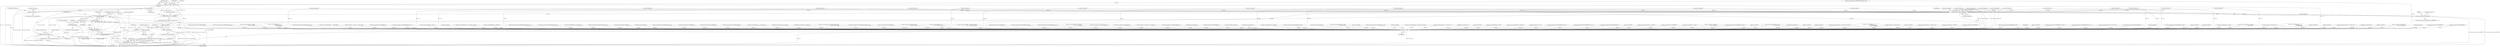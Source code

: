 digraph "0_samba_530d50a1abdcdf4d1775652d4c456c1274d83d8d@API" {
"1001058" [label="(Call,strlen(r->dn))"];
"1001053" [label="(Call,asn1_write(data, r->dn, strlen(r->dn)))"];
"1001052" [label="(Call,!asn1_write(data, r->dn, strlen(r->dn)))"];
"1001065" [label="(Call,asn1_pop_tag(data))"];
"1001064" [label="(Call,!asn1_pop_tag(data))"];
"1001590" [label="(Call,asn1_push_tag(data, ASN1_CONTEXT(0)))"];
"1001589" [label="(Call,!asn1_push_tag(data, ASN1_CONTEXT(0)))"];
"1001611" [label="(Call,ldap_encode_control(mem_ctx, data,\n\t\t\t\t\t\t msg->controls[i]))"];
"1001599" [label="(Call,msg->controls[i] != NULL)"];
"1001610" [label="(Call,!ldap_encode_control(mem_ctx, data,\n\t\t\t\t\t\t msg->controls[i]))"];
"1001635" [label="(Call,asn1_pop_tag(data))"];
"1001634" [label="(Call,!asn1_pop_tag(data))"];
"1001640" [label="(Call,asn1_pop_tag(data))"];
"1001639" [label="(Call,!asn1_pop_tag(data))"];
"1001654" [label="(Call,asn1_free(data))"];
"1001659" [label="(Call,asn1_free(data))"];
"1001646" [label="(Call,data_blob_talloc(mem_ctx, data->data, data->length))"];
"1001643" [label="(Call,*result = data_blob_talloc(mem_ctx, data->data, data->length))"];
"1000506" [label="(Call,asn1_push_tag(data, ASN1_APPLICATION(msg->type)))"];
"1001662" [label="(Identifier,false)"];
"1001654" [label="(Call,asn1_free(data))"];
"1000484" [label="(Call,asn1_pop_tag(data))"];
"1000309" [label="(Call,asn1_push_tag(data, ASN1_APPLICATION(msg->type)))"];
"1000871" [label="(Call,asn1_push_tag(data, ASN1_APPLICATION(msg->type)))"];
"1001123" [label="(Call,asn1_write_OctetString(data, r->dn, strlen(r->dn)))"];
"1001452" [label="(Call,asn1_push_tag(data, ASN1_CONTEXT_SIMPLE(1)))"];
"1001216" [label="(Call,asn1_pop_tag(data))"];
"1001442" [label="(Call,asn1_pop_tag(data))"];
"1001642" [label="(ControlStructure,goto err;)"];
"1001641" [label="(Identifier,data)"];
"1000292" [label="(Call,asn1_pop_tag(data))"];
"1000362" [label="(Call,asn1_pop_tag(data))"];
"1000839" [label="(Call,asn1_push_tag(data, ASN1_APPLICATION(msg->type)))"];
"1001538" [label="(Call,asn1_pop_tag(data))"];
"1001288" [label="(Call,asn1_pop_tag(data))"];
"1001575" [label="(Call,asn1_pop_tag(data))"];
"1000416" [label="(Call,asn1_write_Integer(data, r->sizelimit))"];
"1001273" [label="(Call,asn1_write_OctetString(data, r->value.data,\n                                      r->value.length))"];
"1001589" [label="(Call,!asn1_push_tag(data, ASN1_CONTEXT(0)))"];
"1000218" [label="(Call,asn1_pop_tag(data))"];
"1001639" [label="(Call,!asn1_pop_tag(data))"];
"1001526" [label="(Call,asn1_write(data, r->oid, strlen(r->oid)))"];
"1001597" [label="(Identifier,i)"];
"1000593" [label="(Call,asn1_write_OctetString(data,\n                                                       attr->values[j].data,\n                                                      attr->values[j].length))"];
"1001622" [label="(Literal,0)"];
"1001474" [label="(Call,asn1_pop_tag(data))"];
"1000489" [label="(Call,asn1_pop_tag(data))"];
"1000802" [label="(Call,asn1_pop_tag(data))"];
"1001242" [label="(Call,asn1_write_OctetString(data, r->dn, strlen(r->dn)))"];
"1001634" [label="(Call,!asn1_pop_tag(data))"];
"1001091" [label="(Call,ldap_encode_response(data, r))"];
"1001645" [label="(Identifier,result)"];
"1001655" [label="(Identifier,data)"];
"1001607" [label="(Identifier,i)"];
"1000617" [label="(Call,asn1_pop_tag(data))"];
"1001610" [label="(Call,!ldap_encode_control(mem_ctx, data,\n\t\t\t\t\t\t msg->controls[i]))"];
"1000202" [label="(Call,asn1_write(data, r->creds.password,\n                                  strlen(r->creds.password)))"];
"1000854" [label="(Call,asn1_pop_tag(data))"];
"1000985" [label="(Call,asn1_pop_tag(data))"];
"1000122" [label="(Call,asn1_push_tag(data, ASN1_SEQUENCE(0)))"];
"1000527" [label="(Call,asn1_push_tag(data, ASN1_SEQUENCE(0)))"];
"1001423" [label="(Call,asn1_push_tag(data, ASN1_CONTEXT_SIMPLE(0)))"];
"1001582" [label="(Call,msg->controls != NULL)"];
"1001414" [label="(Call,asn1_push_tag(data, ASN1_APPLICATION(msg->type)))"];
"1001590" [label="(Call,asn1_push_tag(data, ASN1_CONTEXT(0)))"];
"1001646" [label="(Call,data_blob_talloc(mem_ctx, data->data, data->length))"];
"1001261" [label="(Call,asn1_write_OctetString(data, r->attribute,\n                                      strlen(r->attribute)))"];
"1001587" [label="(Block,)"];
"1001599" [label="(Call,msg->controls[i] != NULL)"];
"1001594" [label="(ControlStructure,goto err;)"];
"1000961" [label="(Call,asn1_write_OctetString(data,\n                                                       attrib->values[j].data,\n                                                      attrib->values[j].length))"];
"1001479" [label="(Call,asn1_pop_tag(data))"];
"1000676" [label="(Call,asn1_push_tag(data, ASN1_APPLICATION(msg->type)))"];
"1000334" [label="(Call,asn1_write_ContextSimple(data, 7, r->SASL.secblob))"];
"1001555" [label="(Call,asn1_write(data, r->value->data, r->value->length))"];
"1000449" [label="(Call,asn1_push_tag(data, ASN1_SEQUENCE(0)))"];
"1001651" [label="(Call,data->length)"];
"1001310" [label="(Call,asn1_push_tag(data, ASN1_APPLICATION(msg->type)))"];
"1001097" [label="(Call,asn1_pop_tag(data))"];
"1001058" [label="(Call,strlen(r->dn))"];
"1001592" [label="(Call,ASN1_CONTEXT(0))"];
"1001648" [label="(Call,data->data)"];
"1000400" [label="(Call,asn1_write_enumerated(data, r->scope))"];
"1001044" [label="(Call,asn1_push_tag(data, ASN1_APPLICATION_SIMPLE(msg->type)))"];
"1000817" [label="(Call,asn1_pop_tag(data))"];
"1001067" [label="(ControlStructure,goto err;)"];
"1001051" [label="(ControlStructure,if (!asn1_write(data, r->dn, strlen(r->dn))))"];
"1001135" [label="(Call,asn1_write_OctetString(data, r->newrdn, strlen(r->newrdn)))"];
"1001147" [label="(Call,asn1_write_BOOLEAN(data, r->deleteolddn))"];
"1000111" [label="(Call,asn1_init(mem_ctx))"];
"1000995" [label="(Call,asn1_pop_tag(data))"];
"1001342" [label="(Call,asn1_push_tag(data, ASN1_APPLICATION_SIMPLE(msg->type)))"];
"1001027" [label="(Call,asn1_pop_tag(data))"];
"1001052" [label="(Call,!asn1_write(data, r->dn, strlen(r->dn)))"];
"1001082" [label="(Call,asn1_push_tag(data, ASN1_APPLICATION(msg->type)))"];
"1000432" [label="(Call,asn1_write_BOOLEAN(data, r->attributesonly))"];
"1001184" [label="(Call,asn1_pop_tag(data))"];
"1001644" [label="(Call,*result)"];
"1001012" [label="(Call,asn1_push_tag(data, ASN1_APPLICATION(msg->type)))"];
"1001054" [label="(Identifier,data)"];
"1000225" [label="(Call,asn1_push_tag(data, ASN1_CONTEXT(3)))"];
"1001053" [label="(Call,asn1_write(data, r->dn, strlen(r->dn)))"];
"1001319" [label="(Call,ldap_encode_response(data, r))"];
"1001233" [label="(Call,asn1_push_tag(data, ASN1_APPLICATION(msg->type)))"];
"1000627" [label="(Call,asn1_pop_tag(data))"];
"1000892" [label="(Call,asn1_push_tag(data, ASN1_SEQUENCE(0)))"];
"1001605" [label="(Identifier,NULL)"];
"1000555" [label="(Call,asn1_push_tag(data, ASN1_SEQUENCE(0)))"];
"1001160" [label="(Call,asn1_push_tag(data, ASN1_CONTEXT_SIMPLE(0)))"];
"1000515" [label="(Call,asn1_write_OctetString(data, r->dn, strlen(r->dn)))"];
"1001505" [label="(Call,ldap_encode_response(data, &r->response))"];
"1000318" [label="(Call,ldap_encode_response(data, &r->response))"];
"1001609" [label="(ControlStructure,if (!ldap_encode_control(mem_ctx, data,\n\t\t\t\t\t\t msg->controls[i])))"];
"1000261" [label="(Call,asn1_write_OctetString(data, r->creds.SASL.secblob->data,\n                                                      r->creds.SASL.secblob->length))"];
"1000353" [label="(Call,asn1_push_tag(data, ASN1_APPLICATION_SIMPLE(msg->type)))"];
"1000574" [label="(Call,asn1_push_tag(data, ASN1_SEQUENCE(1)))"];
"1000927" [label="(Call,asn1_write_OctetString(data, attrib->name,\n                                              strlen(attrib->name)))"];
"1000170" [label="(Call,asn1_write_OctetString(data, r->dn,\n                                      (r->dn != NULL) ? strlen(r->dn) : 0))"];
"1000284" [label="(Call,asn1_pop_tag(data))"];
"1000232" [label="(Call,asn1_write_OctetString(data, r->creds.SASL.mechanism,\n                                              strlen(r->creds.SASL.mechanism)))"];
"1001325" [label="(Call,asn1_pop_tag(data))"];
"1000822" [label="(Call,asn1_pop_tag(data))"];
"1000920" [label="(Call,asn1_push_tag(data, ASN1_SEQUENCE(0)))"];
"1000379" [label="(Call,asn1_push_tag(data, ASN1_APPLICATION(msg->type)))"];
"1000644" [label="(Call,asn1_push_tag(data, ASN1_APPLICATION(msg->type)))"];
"1000468" [label="(Call,asn1_write_OctetString(data, r->attributes[i],\n                                              strlen(r->attributes[i])))"];
"1000195" [label="(Call,asn1_push_tag(data, ASN1_CONTEXT_SIMPLE(0)))"];
"1001600" [label="(Call,msg->controls[i])"];
"1001254" [label="(Call,asn1_push_tag(data, ASN1_SEQUENCE(0)))"];
"1001459" [label="(Call,asn1_write(data, r->value->data, r->value->length))"];
"1001548" [label="(Call,asn1_push_tag(data, ASN1_CONTEXT_SIMPLE(11)))"];
"1001055" [label="(Call,r->dn)"];
"1001021" [label="(Call,ldap_encode_response(data, r))"];
"1000746" [label="(Call,asn1_push_tag(data, ASN1_SEQUENCE(0)))"];
"1000939" [label="(Call,asn1_push_tag(data, ASN1_SET))"];
"1000848" [label="(Call,ldap_encode_response(data, r))"];
"1001640" [label="(Call,asn1_pop_tag(data))"];
"1000659" [label="(Call,asn1_pop_tag(data))"];
"1001638" [label="(ControlStructure,if (!asn1_pop_tag(data)))"];
"1000129" [label="(Call,asn1_write_Integer(data, msg->messageid))"];
"1001588" [label="(ControlStructure,if (!asn1_push_tag(data, ASN1_CONTEXT(0))))"];
"1001201" [label="(Call,asn1_push_tag(data, ASN1_APPLICATION(msg->type)))"];
"1001293" [label="(Call,asn1_pop_tag(data))"];
"1000765" [label="(Call,asn1_push_tag(data, ASN1_SET))"];
"1000753" [label="(Call,asn1_write_OctetString(data, attrib->name,\n                                              strlen(attrib->name)))"];
"1001696" [label="(MethodReturn,_PUBLIC_ bool)"];
"1001595" [label="(ControlStructure,for (i = 0; msg->controls[i] != NULL; i++))"];
"1001570" [label="(Call,asn1_pop_tag(data))"];
"1000153" [label="(Call,asn1_push_tag(data, ASN1_APPLICATION(msg->type)))"];
"1001359" [label="(Call,asn1_pop_tag(data))"];
"1000980" [label="(Call,asn1_pop_tag(data))"];
"1001065" [label="(Call,asn1_pop_tag(data))"];
"1000388" [label="(Call,asn1_write_OctetString(data, r->basedn, strlen(r->basedn)))"];
"1000685" [label="(Call,asn1_write_OctetString(data, r->dn, strlen(r->dn)))"];
"1001063" [label="(ControlStructure,if (!asn1_pop_tag(data)))"];
"1001210" [label="(Call,ldap_encode_response(data, r))"];
"1001179" [label="(Call,asn1_pop_tag(data))"];
"1000408" [label="(Call,asn1_write_enumerated(data, r->deref))"];
"1000734" [label="(Call,asn1_write_enumerated(data, r->mods[i].type))"];
"1001611" [label="(Call,ldap_encode_control(mem_ctx, data,\n\t\t\t\t\t\t msg->controls[i]))"];
"1000440" [label="(Call,ldap_push_filter(data, r->tree))"];
"1000345" [label="(Call,asn1_pop_tag(data))"];
"1001637" [label="(ControlStructure,goto err;)"];
"1001066" [label="(Identifier,data)"];
"1001496" [label="(Call,asn1_push_tag(data, ASN1_APPLICATION(msg->type)))"];
"1001612" [label="(Identifier,mem_ctx)"];
"1001062" [label="(ControlStructure,goto err;)"];
"1001636" [label="(Identifier,data)"];
"1001068" [label="(ControlStructure,break;)"];
"1001591" [label="(Identifier,data)"];
"1001059" [label="(Call,r->dn)"];
"1001376" [label="(Call,asn1_push_tag(data, ASN1_APPLICATION(msg->type)))"];
"1001519" [label="(Call,asn1_push_tag(data, ASN1_CONTEXT_SIMPLE(10)))"];
"1000612" [label="(Call,asn1_pop_tag(data))"];
"1001351" [label="(Call,asn1_write_implicit_Integer(data, r->messageid))"];
"1000727" [label="(Call,asn1_push_tag(data, ASN1_SEQUENCE(0)))"];
"1000162" [label="(Call,asn1_write_Integer(data, r->version))"];
"1001064" [label="(Call,!asn1_pop_tag(data))"];
"1001657" [label="(Identifier,true)"];
"1001167" [label="(Call,asn1_write(data, r->newsuperior,\n                                  strlen(r->newsuperior)))"];
"1001114" [label="(Call,asn1_push_tag(data, ASN1_APPLICATION(msg->type)))"];
"1001660" [label="(Identifier,data)"];
"1000990" [label="(Call,asn1_pop_tag(data))"];
"1000562" [label="(Call,asn1_write_OctetString(data, attr->name,\n                                              strlen(attr->name)))"];
"1001614" [label="(Call,msg->controls[i])"];
"1001633" [label="(ControlStructure,if (!asn1_pop_tag(data)))"];
"1000653" [label="(Call,ldap_encode_response(data, r))"];
"1001613" [label="(Identifier,data)"];
"1000807" [label="(Call,asn1_pop_tag(data))"];
"1000812" [label="(Call,asn1_pop_tag(data))"];
"1001397" [label="(Call,asn1_pop_tag(data))"];
"1001385" [label="(Call,asn1_write_OctetString(data, r->referral, strlen(r->referral)))"];
"1000783" [label="(Call,asn1_write_OctetString(data,\n                                                       attrib->values[j].data,\n                                                      attrib->values[j].length))"];
"1000106" [label="(MethodParameterIn,TALLOC_CTX *mem_ctx)"];
"1001430" [label="(Call,asn1_write(data, r->oid, strlen(r->oid)))"];
"1001635" [label="(Call,asn1_pop_tag(data))"];
"1000622" [label="(Call,asn1_pop_tag(data))"];
"1000880" [label="(Call,asn1_write_OctetString(data, r->dn, strlen(r->dn)))"];
"1001659" [label="(Call,asn1_free(data))"];
"1000424" [label="(Call,asn1_write_Integer(data, r->timelimit))"];
"1001643" [label="(Call,*result = data_blob_talloc(mem_ctx, data->data, data->length))"];
"1001647" [label="(Identifier,mem_ctx)"];
"1000697" [label="(Call,asn1_push_tag(data, ASN1_SEQUENCE(0)))"];
"1001058" -> "1001053"  [label="AST: "];
"1001058" -> "1001059"  [label="CFG: "];
"1001059" -> "1001058"  [label="AST: "];
"1001053" -> "1001058"  [label="CFG: "];
"1001058" -> "1001053"  [label="DDG: r->dn"];
"1001053" -> "1001052"  [label="AST: "];
"1001054" -> "1001053"  [label="AST: "];
"1001055" -> "1001053"  [label="AST: "];
"1001052" -> "1001053"  [label="CFG: "];
"1001053" -> "1001696"  [label="DDG: r->dn"];
"1001053" -> "1001696"  [label="DDG: strlen(r->dn)"];
"1001053" -> "1001052"  [label="DDG: data"];
"1001053" -> "1001052"  [label="DDG: r->dn"];
"1001053" -> "1001052"  [label="DDG: strlen(r->dn)"];
"1001044" -> "1001053"  [label="DDG: data"];
"1001053" -> "1001065"  [label="DDG: data"];
"1001053" -> "1001659"  [label="DDG: data"];
"1001052" -> "1001051"  [label="AST: "];
"1001062" -> "1001052"  [label="CFG: "];
"1001066" -> "1001052"  [label="CFG: "];
"1001052" -> "1001696"  [label="DDG: !asn1_write(data, r->dn, strlen(r->dn))"];
"1001052" -> "1001696"  [label="DDG: asn1_write(data, r->dn, strlen(r->dn))"];
"1001065" -> "1001064"  [label="AST: "];
"1001065" -> "1001066"  [label="CFG: "];
"1001066" -> "1001065"  [label="AST: "];
"1001064" -> "1001065"  [label="CFG: "];
"1001065" -> "1001696"  [label="DDG: data"];
"1001065" -> "1001064"  [label="DDG: data"];
"1001065" -> "1001590"  [label="DDG: data"];
"1001065" -> "1001659"  [label="DDG: data"];
"1001064" -> "1001063"  [label="AST: "];
"1001067" -> "1001064"  [label="CFG: "];
"1001068" -> "1001064"  [label="CFG: "];
"1001064" -> "1001696"  [label="DDG: !asn1_pop_tag(data)"];
"1001064" -> "1001696"  [label="DDG: asn1_pop_tag(data)"];
"1001590" -> "1001589"  [label="AST: "];
"1001590" -> "1001592"  [label="CFG: "];
"1001591" -> "1001590"  [label="AST: "];
"1001592" -> "1001590"  [label="AST: "];
"1001589" -> "1001590"  [label="CFG: "];
"1001590" -> "1001696"  [label="DDG: ASN1_CONTEXT(0)"];
"1001590" -> "1001589"  [label="DDG: data"];
"1001590" -> "1001589"  [label="DDG: ASN1_CONTEXT(0)"];
"1000995" -> "1001590"  [label="DDG: data"];
"1000284" -> "1001590"  [label="DDG: data"];
"1000292" -> "1001590"  [label="DDG: data"];
"1001325" -> "1001590"  [label="DDG: data"];
"1001097" -> "1001590"  [label="DDG: data"];
"1000822" -> "1001590"  [label="DDG: data"];
"1001359" -> "1001590"  [label="DDG: data"];
"1000854" -> "1001590"  [label="DDG: data"];
"1000489" -> "1001590"  [label="DDG: data"];
"1000345" -> "1001590"  [label="DDG: data"];
"1001216" -> "1001590"  [label="DDG: data"];
"1000362" -> "1001590"  [label="DDG: data"];
"1000659" -> "1001590"  [label="DDG: data"];
"1001184" -> "1001590"  [label="DDG: data"];
"1001479" -> "1001590"  [label="DDG: data"];
"1001027" -> "1001590"  [label="DDG: data"];
"1000218" -> "1001590"  [label="DDG: data"];
"1001575" -> "1001590"  [label="DDG: data"];
"1000627" -> "1001590"  [label="DDG: data"];
"1001293" -> "1001590"  [label="DDG: data"];
"1001397" -> "1001590"  [label="DDG: data"];
"1001592" -> "1001590"  [label="DDG: 0"];
"1001590" -> "1001611"  [label="DDG: data"];
"1001590" -> "1001640"  [label="DDG: data"];
"1001590" -> "1001659"  [label="DDG: data"];
"1001589" -> "1001588"  [label="AST: "];
"1001594" -> "1001589"  [label="CFG: "];
"1001597" -> "1001589"  [label="CFG: "];
"1001589" -> "1001696"  [label="DDG: !asn1_push_tag(data, ASN1_CONTEXT(0))"];
"1001589" -> "1001696"  [label="DDG: asn1_push_tag(data, ASN1_CONTEXT(0))"];
"1001611" -> "1001610"  [label="AST: "];
"1001611" -> "1001614"  [label="CFG: "];
"1001612" -> "1001611"  [label="AST: "];
"1001613" -> "1001611"  [label="AST: "];
"1001614" -> "1001611"  [label="AST: "];
"1001610" -> "1001611"  [label="CFG: "];
"1001611" -> "1001696"  [label="DDG: mem_ctx"];
"1001611" -> "1001696"  [label="DDG: msg->controls[i]"];
"1001611" -> "1001599"  [label="DDG: msg->controls[i]"];
"1001611" -> "1001610"  [label="DDG: mem_ctx"];
"1001611" -> "1001610"  [label="DDG: data"];
"1001611" -> "1001610"  [label="DDG: msg->controls[i]"];
"1000111" -> "1001611"  [label="DDG: mem_ctx"];
"1000106" -> "1001611"  [label="DDG: mem_ctx"];
"1001635" -> "1001611"  [label="DDG: data"];
"1001599" -> "1001611"  [label="DDG: msg->controls[i]"];
"1001611" -> "1001635"  [label="DDG: data"];
"1001611" -> "1001646"  [label="DDG: mem_ctx"];
"1001611" -> "1001659"  [label="DDG: data"];
"1001599" -> "1001595"  [label="AST: "];
"1001599" -> "1001605"  [label="CFG: "];
"1001600" -> "1001599"  [label="AST: "];
"1001605" -> "1001599"  [label="AST: "];
"1001612" -> "1001599"  [label="CFG: "];
"1001641" -> "1001599"  [label="CFG: "];
"1001599" -> "1001696"  [label="DDG: msg->controls[i]"];
"1001599" -> "1001696"  [label="DDG: NULL"];
"1001599" -> "1001696"  [label="DDG: msg->controls[i] != NULL"];
"1001582" -> "1001599"  [label="DDG: NULL"];
"1001610" -> "1001609"  [label="AST: "];
"1001622" -> "1001610"  [label="CFG: "];
"1001636" -> "1001610"  [label="CFG: "];
"1001610" -> "1001696"  [label="DDG: !ldap_encode_control(mem_ctx, data,\n\t\t\t\t\t\t msg->controls[i])"];
"1001610" -> "1001696"  [label="DDG: ldap_encode_control(mem_ctx, data,\n\t\t\t\t\t\t msg->controls[i])"];
"1001635" -> "1001634"  [label="AST: "];
"1001635" -> "1001636"  [label="CFG: "];
"1001636" -> "1001635"  [label="AST: "];
"1001634" -> "1001635"  [label="CFG: "];
"1001635" -> "1001634"  [label="DDG: data"];
"1001635" -> "1001640"  [label="DDG: data"];
"1001635" -> "1001659"  [label="DDG: data"];
"1001634" -> "1001633"  [label="AST: "];
"1001637" -> "1001634"  [label="CFG: "];
"1001607" -> "1001634"  [label="CFG: "];
"1001634" -> "1001696"  [label="DDG: !asn1_pop_tag(data)"];
"1001634" -> "1001696"  [label="DDG: asn1_pop_tag(data)"];
"1001640" -> "1001639"  [label="AST: "];
"1001640" -> "1001641"  [label="CFG: "];
"1001641" -> "1001640"  [label="AST: "];
"1001639" -> "1001640"  [label="CFG: "];
"1001640" -> "1001639"  [label="DDG: data"];
"1001640" -> "1001654"  [label="DDG: data"];
"1001640" -> "1001659"  [label="DDG: data"];
"1001639" -> "1001638"  [label="AST: "];
"1001642" -> "1001639"  [label="CFG: "];
"1001645" -> "1001639"  [label="CFG: "];
"1001639" -> "1001696"  [label="DDG: asn1_pop_tag(data)"];
"1001639" -> "1001696"  [label="DDG: !asn1_pop_tag(data)"];
"1001654" -> "1001587"  [label="AST: "];
"1001654" -> "1001655"  [label="CFG: "];
"1001655" -> "1001654"  [label="AST: "];
"1001657" -> "1001654"  [label="CFG: "];
"1001654" -> "1001696"  [label="DDG: asn1_free(data)"];
"1001654" -> "1001696"  [label="DDG: data"];
"1001659" -> "1001587"  [label="AST: "];
"1001659" -> "1001660"  [label="CFG: "];
"1001660" -> "1001659"  [label="AST: "];
"1001662" -> "1001659"  [label="CFG: "];
"1001659" -> "1001696"  [label="DDG: data"];
"1001659" -> "1001696"  [label="DDG: asn1_free(data)"];
"1000765" -> "1001659"  [label="DDG: data"];
"1000362" -> "1001659"  [label="DDG: data"];
"1000574" -> "1001659"  [label="DDG: data"];
"1001376" -> "1001659"  [label="DDG: data"];
"1000309" -> "1001659"  [label="DDG: data"];
"1001474" -> "1001659"  [label="DDG: data"];
"1000129" -> "1001659"  [label="DDG: data"];
"1000753" -> "1001659"  [label="DDG: data"];
"1001496" -> "1001659"  [label="DDG: data"];
"1000995" -> "1001659"  [label="DDG: data"];
"1000848" -> "1001659"  [label="DDG: data"];
"1000880" -> "1001659"  [label="DDG: data"];
"1001459" -> "1001659"  [label="DDG: data"];
"1000622" -> "1001659"  [label="DDG: data"];
"1000807" -> "1001659"  [label="DDG: data"];
"1000284" -> "1001659"  [label="DDG: data"];
"1000562" -> "1001659"  [label="DDG: data"];
"1001044" -> "1001659"  [label="DDG: data"];
"1000734" -> "1001659"  [label="DDG: data"];
"1000892" -> "1001659"  [label="DDG: data"];
"1000676" -> "1001659"  [label="DDG: data"];
"1000388" -> "1001659"  [label="DDG: data"];
"1001123" -> "1001659"  [label="DDG: data"];
"1000659" -> "1001659"  [label="DDG: data"];
"1001519" -> "1001659"  [label="DDG: data"];
"1000232" -> "1001659"  [label="DDG: data"];
"1001184" -> "1001659"  [label="DDG: data"];
"1000802" -> "1001659"  [label="DDG: data"];
"1000617" -> "1001659"  [label="DDG: data"];
"1001505" -> "1001659"  [label="DDG: data"];
"1000292" -> "1001659"  [label="DDG: data"];
"1001261" -> "1001659"  [label="DDG: data"];
"1000612" -> "1001659"  [label="DDG: data"];
"1000408" -> "1001659"  [label="DDG: data"];
"1000980" -> "1001659"  [label="DDG: data"];
"1000871" -> "1001659"  [label="DDG: data"];
"1001147" -> "1001659"  [label="DDG: data"];
"1000506" -> "1001659"  [label="DDG: data"];
"1001325" -> "1001659"  [label="DDG: data"];
"1000920" -> "1001659"  [label="DDG: data"];
"1000746" -> "1001659"  [label="DDG: data"];
"1001414" -> "1001659"  [label="DDG: data"];
"1000817" -> "1001659"  [label="DDG: data"];
"1000527" -> "1001659"  [label="DDG: data"];
"1001479" -> "1001659"  [label="DDG: data"];
"1000225" -> "1001659"  [label="DDG: data"];
"1001027" -> "1001659"  [label="DDG: data"];
"1000218" -> "1001659"  [label="DDG: data"];
"1000400" -> "1001659"  [label="DDG: data"];
"1001555" -> "1001659"  [label="DDG: data"];
"1000318" -> "1001659"  [label="DDG: data"];
"1000990" -> "1001659"  [label="DDG: data"];
"1001097" -> "1001659"  [label="DDG: data"];
"1000122" -> "1001659"  [label="DDG: data"];
"1001319" -> "1001659"  [label="DDG: data"];
"1000822" -> "1001659"  [label="DDG: data"];
"1001210" -> "1001659"  [label="DDG: data"];
"1001201" -> "1001659"  [label="DDG: data"];
"1001342" -> "1001659"  [label="DDG: data"];
"1001575" -> "1001659"  [label="DDG: data"];
"1000379" -> "1001659"  [label="DDG: data"];
"1000627" -> "1001659"  [label="DDG: data"];
"1000555" -> "1001659"  [label="DDG: data"];
"1000449" -> "1001659"  [label="DDG: data"];
"1001310" -> "1001659"  [label="DDG: data"];
"1000939" -> "1001659"  [label="DDG: data"];
"1000202" -> "1001659"  [label="DDG: data"];
"1001242" -> "1001659"  [label="DDG: data"];
"1000783" -> "1001659"  [label="DDG: data"];
"1001179" -> "1001659"  [label="DDG: data"];
"1000515" -> "1001659"  [label="DDG: data"];
"1001254" -> "1001659"  [label="DDG: data"];
"1000961" -> "1001659"  [label="DDG: data"];
"1001526" -> "1001659"  [label="DDG: data"];
"1001359" -> "1001659"  [label="DDG: data"];
"1001114" -> "1001659"  [label="DDG: data"];
"1001351" -> "1001659"  [label="DDG: data"];
"1000424" -> "1001659"  [label="DDG: data"];
"1000468" -> "1001659"  [label="DDG: data"];
"1001452" -> "1001659"  [label="DDG: data"];
"1001538" -> "1001659"  [label="DDG: data"];
"1000854" -> "1001659"  [label="DDG: data"];
"1001570" -> "1001659"  [label="DDG: data"];
"1000432" -> "1001659"  [label="DDG: data"];
"1001012" -> "1001659"  [label="DDG: data"];
"1001160" -> "1001659"  [label="DDG: data"];
"1000812" -> "1001659"  [label="DDG: data"];
"1000261" -> "1001659"  [label="DDG: data"];
"1000153" -> "1001659"  [label="DDG: data"];
"1000685" -> "1001659"  [label="DDG: data"];
"1001288" -> "1001659"  [label="DDG: data"];
"1000593" -> "1001659"  [label="DDG: data"];
"1001091" -> "1001659"  [label="DDG: data"];
"1001135" -> "1001659"  [label="DDG: data"];
"1001167" -> "1001659"  [label="DDG: data"];
"1001293" -> "1001659"  [label="DDG: data"];
"1001397" -> "1001659"  [label="DDG: data"];
"1000985" -> "1001659"  [label="DDG: data"];
"1000489" -> "1001659"  [label="DDG: data"];
"1000416" -> "1001659"  [label="DDG: data"];
"1001423" -> "1001659"  [label="DDG: data"];
"1000170" -> "1001659"  [label="DDG: data"];
"1000644" -> "1001659"  [label="DDG: data"];
"1000440" -> "1001659"  [label="DDG: data"];
"1000653" -> "1001659"  [label="DDG: data"];
"1000353" -> "1001659"  [label="DDG: data"];
"1000345" -> "1001659"  [label="DDG: data"];
"1000727" -> "1001659"  [label="DDG: data"];
"1001021" -> "1001659"  [label="DDG: data"];
"1000697" -> "1001659"  [label="DDG: data"];
"1000927" -> "1001659"  [label="DDG: data"];
"1001548" -> "1001659"  [label="DDG: data"];
"1001273" -> "1001659"  [label="DDG: data"];
"1000162" -> "1001659"  [label="DDG: data"];
"1000195" -> "1001659"  [label="DDG: data"];
"1001385" -> "1001659"  [label="DDG: data"];
"1000334" -> "1001659"  [label="DDG: data"];
"1001233" -> "1001659"  [label="DDG: data"];
"1000839" -> "1001659"  [label="DDG: data"];
"1001442" -> "1001659"  [label="DDG: data"];
"1001430" -> "1001659"  [label="DDG: data"];
"1000484" -> "1001659"  [label="DDG: data"];
"1001216" -> "1001659"  [label="DDG: data"];
"1001082" -> "1001659"  [label="DDG: data"];
"1001646" -> "1001643"  [label="AST: "];
"1001646" -> "1001651"  [label="CFG: "];
"1001647" -> "1001646"  [label="AST: "];
"1001648" -> "1001646"  [label="AST: "];
"1001651" -> "1001646"  [label="AST: "];
"1001643" -> "1001646"  [label="CFG: "];
"1001646" -> "1001696"  [label="DDG: data->length"];
"1001646" -> "1001696"  [label="DDG: mem_ctx"];
"1001646" -> "1001696"  [label="DDG: data->data"];
"1001646" -> "1001643"  [label="DDG: mem_ctx"];
"1001646" -> "1001643"  [label="DDG: data->data"];
"1001646" -> "1001643"  [label="DDG: data->length"];
"1000111" -> "1001646"  [label="DDG: mem_ctx"];
"1000106" -> "1001646"  [label="DDG: mem_ctx"];
"1001643" -> "1001587"  [label="AST: "];
"1001644" -> "1001643"  [label="AST: "];
"1001655" -> "1001643"  [label="CFG: "];
"1001643" -> "1001696"  [label="DDG: data_blob_talloc(mem_ctx, data->data, data->length)"];
"1001643" -> "1001696"  [label="DDG: *result"];
}
